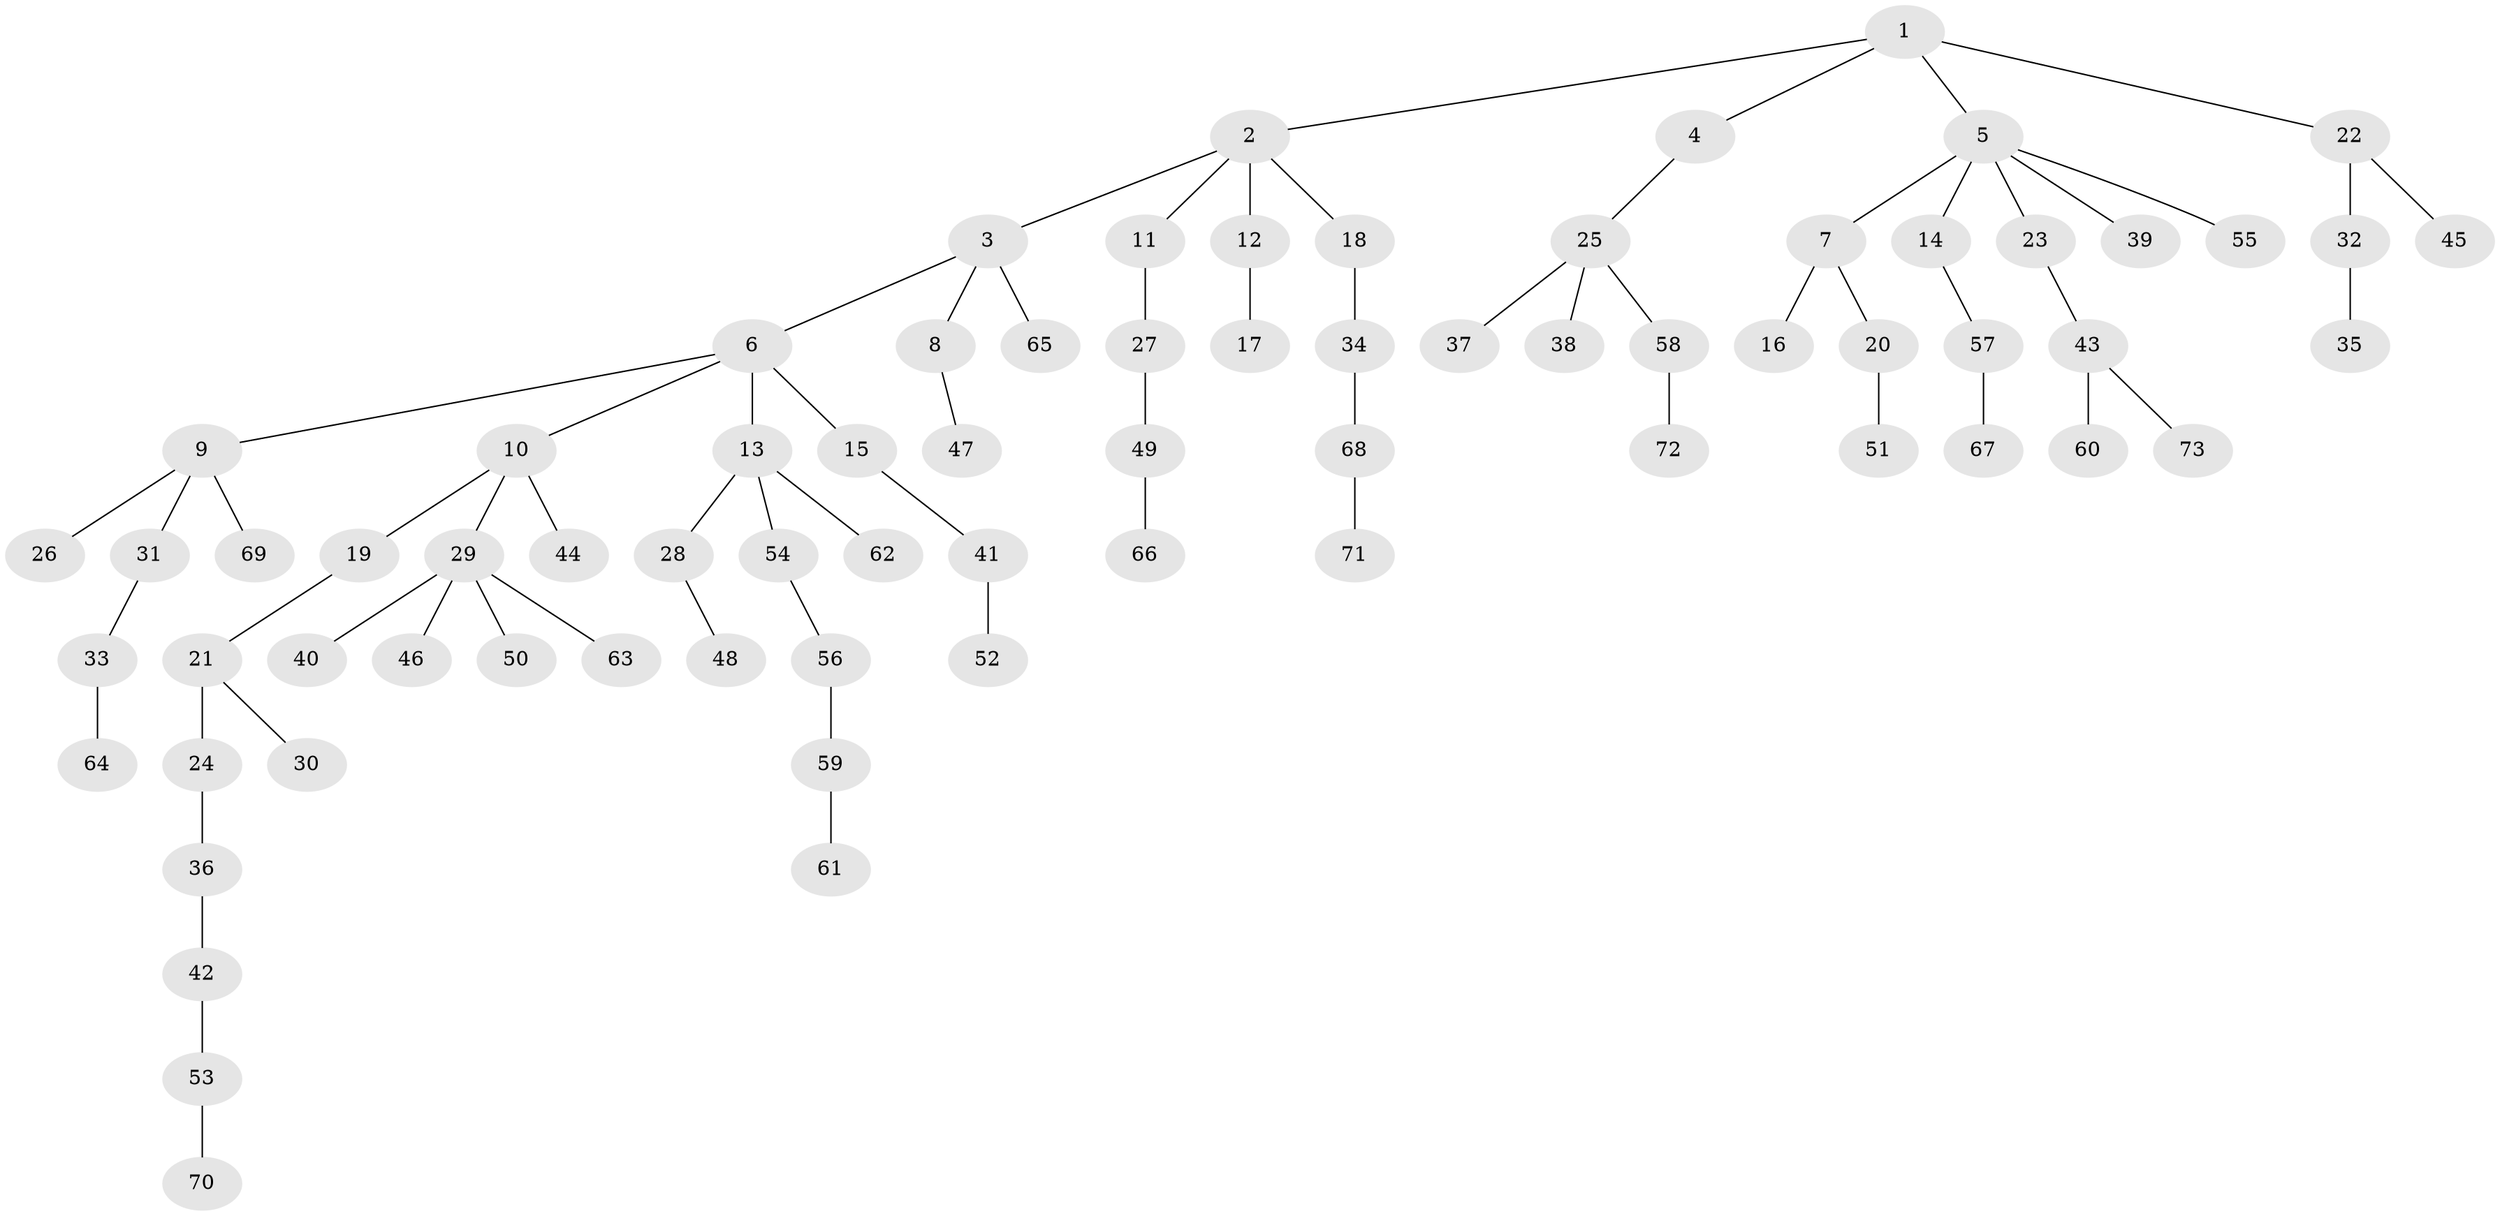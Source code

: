 // Generated by graph-tools (version 1.1) at 2025/26/03/09/25 03:26:29]
// undirected, 73 vertices, 72 edges
graph export_dot {
graph [start="1"]
  node [color=gray90,style=filled];
  1;
  2;
  3;
  4;
  5;
  6;
  7;
  8;
  9;
  10;
  11;
  12;
  13;
  14;
  15;
  16;
  17;
  18;
  19;
  20;
  21;
  22;
  23;
  24;
  25;
  26;
  27;
  28;
  29;
  30;
  31;
  32;
  33;
  34;
  35;
  36;
  37;
  38;
  39;
  40;
  41;
  42;
  43;
  44;
  45;
  46;
  47;
  48;
  49;
  50;
  51;
  52;
  53;
  54;
  55;
  56;
  57;
  58;
  59;
  60;
  61;
  62;
  63;
  64;
  65;
  66;
  67;
  68;
  69;
  70;
  71;
  72;
  73;
  1 -- 2;
  1 -- 4;
  1 -- 5;
  1 -- 22;
  2 -- 3;
  2 -- 11;
  2 -- 12;
  2 -- 18;
  3 -- 6;
  3 -- 8;
  3 -- 65;
  4 -- 25;
  5 -- 7;
  5 -- 14;
  5 -- 23;
  5 -- 39;
  5 -- 55;
  6 -- 9;
  6 -- 10;
  6 -- 13;
  6 -- 15;
  7 -- 16;
  7 -- 20;
  8 -- 47;
  9 -- 26;
  9 -- 31;
  9 -- 69;
  10 -- 19;
  10 -- 29;
  10 -- 44;
  11 -- 27;
  12 -- 17;
  13 -- 28;
  13 -- 54;
  13 -- 62;
  14 -- 57;
  15 -- 41;
  18 -- 34;
  19 -- 21;
  20 -- 51;
  21 -- 24;
  21 -- 30;
  22 -- 32;
  22 -- 45;
  23 -- 43;
  24 -- 36;
  25 -- 37;
  25 -- 38;
  25 -- 58;
  27 -- 49;
  28 -- 48;
  29 -- 40;
  29 -- 46;
  29 -- 50;
  29 -- 63;
  31 -- 33;
  32 -- 35;
  33 -- 64;
  34 -- 68;
  36 -- 42;
  41 -- 52;
  42 -- 53;
  43 -- 60;
  43 -- 73;
  49 -- 66;
  53 -- 70;
  54 -- 56;
  56 -- 59;
  57 -- 67;
  58 -- 72;
  59 -- 61;
  68 -- 71;
}
